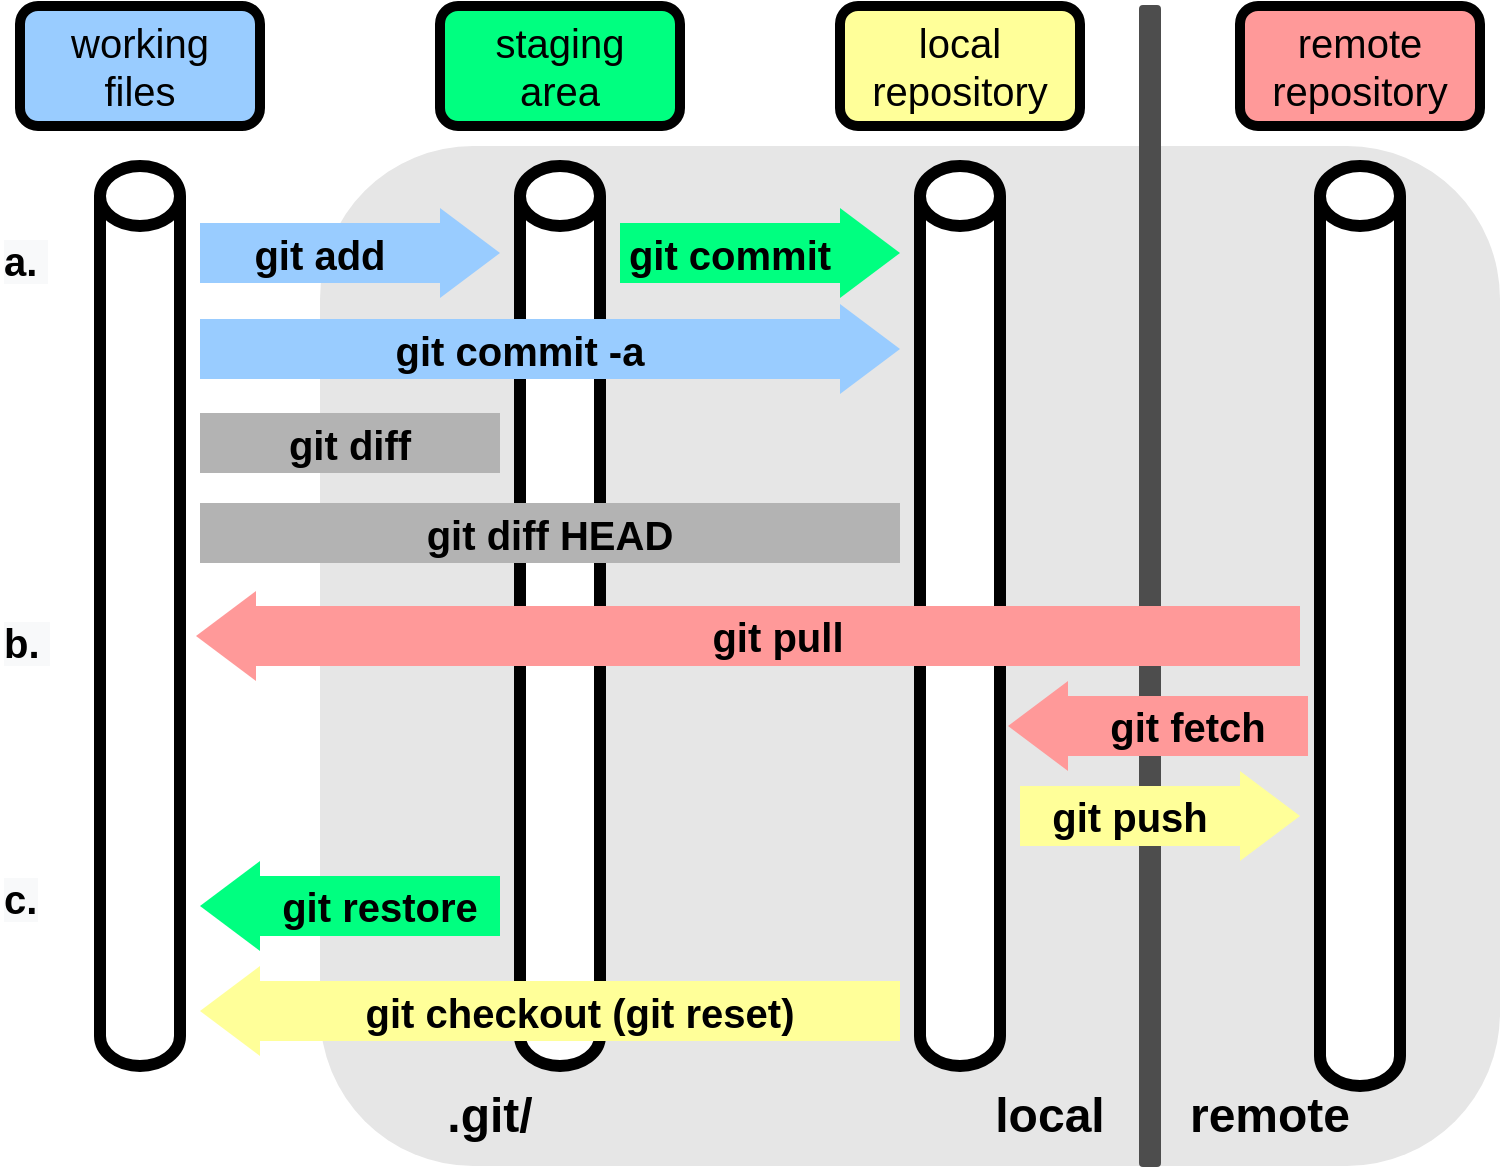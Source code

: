 <mxfile version="13.9.9" type="device"><diagram id="C5RBs43oDa-KdzZeNtuy" name="Page-1"><mxGraphModel dx="1186" dy="2228" grid="1" gridSize="10" guides="1" tooltips="1" connect="1" arrows="1" fold="1" page="1" pageScale="1" pageWidth="1200" pageHeight="1600" math="0" shadow="0"><root><mxCell id="WIyWlLk6GJQsqaUBKTNV-0"/><mxCell id="WIyWlLk6GJQsqaUBKTNV-1" parent="WIyWlLk6GJQsqaUBKTNV-0"/><mxCell id="c2VlChyeRppm7i1hDqei-0" value="" style="rounded=1;whiteSpace=wrap;html=1;strokeColor=none;fillColor=#E6E6E6;" parent="WIyWlLk6GJQsqaUBKTNV-1" vertex="1"><mxGeometry x="320" y="70" width="590" height="510" as="geometry"/></mxCell><mxCell id="OGnfmqryNpcsbKa52VGe-9" value="" style="rounded=1;whiteSpace=wrap;html=1;fillColor=#4D4D4D;strokeColor=#4D4D4D;" parent="WIyWlLk6GJQsqaUBKTNV-1" vertex="1"><mxGeometry x="730" width="10" height="580" as="geometry"/></mxCell><mxCell id="c2VlChyeRppm7i1hDqei-1" value="&lt;b&gt;&lt;font style=&quot;font-size: 24px&quot;&gt;.git/&lt;/font&gt;&lt;/b&gt;" style="rounded=1;whiteSpace=wrap;html=1;strokeWidth=5;strokeColor=none;fillColor=none;" parent="WIyWlLk6GJQsqaUBKTNV-1" vertex="1"><mxGeometry x="370" y="535" width="70" height="40" as="geometry"/></mxCell><mxCell id="c2VlChyeRppm7i1hDqei-2" value="" style="group" parent="WIyWlLk6GJQsqaUBKTNV-1" vertex="1" connectable="0"><mxGeometry x="440" y="55" width="140" height="45" as="geometry"/></mxCell><mxCell id="c2VlChyeRppm7i1hDqei-3" value="" style="group" parent="c2VlChyeRppm7i1hDqei-2" vertex="1" connectable="0"><mxGeometry x="60" y="46" width="110" height="45" as="geometry"/></mxCell><mxCell id="c2VlChyeRppm7i1hDqei-4" value="&lt;b style=&quot;font-family: &amp;#34;helvetica&amp;#34; ; font-size: 20px&quot;&gt;git commit&lt;/b&gt;" style="rounded=0;whiteSpace=wrap;html=1;fillColor=#00FF80;strokeColor=none;" parent="c2VlChyeRppm7i1hDqei-3" vertex="1"><mxGeometry x="-30" y="7.5" width="110" height="30" as="geometry"/></mxCell><mxCell id="c2VlChyeRppm7i1hDqei-5" value="" style="triangle;whiteSpace=wrap;html=1;fillColor=#00FF80;strokeColor=none;" parent="c2VlChyeRppm7i1hDqei-3" vertex="1"><mxGeometry x="80" width="30" height="45" as="geometry"/></mxCell><mxCell id="c2VlChyeRppm7i1hDqei-6" value="&lt;span style=&quot;font-size: 20px&quot;&gt;staging&lt;br&gt;area&lt;/span&gt;" style="rounded=1;whiteSpace=wrap;html=1;strokeWidth=5;fillColor=#00FF80;" parent="WIyWlLk6GJQsqaUBKTNV-1" vertex="1"><mxGeometry x="380" width="120" height="60" as="geometry"/></mxCell><mxCell id="c2VlChyeRppm7i1hDqei-7" value="&lt;span style=&quot;font-size: 20px&quot;&gt;local repository&lt;/span&gt;" style="rounded=1;whiteSpace=wrap;html=1;strokeWidth=5;fillColor=#FFFF99;" parent="WIyWlLk6GJQsqaUBKTNV-1" vertex="1"><mxGeometry x="580" width="120" height="60" as="geometry"/></mxCell><mxCell id="c2VlChyeRppm7i1hDqei-8" value="&lt;span style=&quot;font-size: 20px&quot;&gt;remote repository&lt;/span&gt;" style="rounded=1;whiteSpace=wrap;html=1;strokeWidth=5;fillColor=#FF9999;" parent="WIyWlLk6GJQsqaUBKTNV-1" vertex="1"><mxGeometry x="780" width="120" height="60" as="geometry"/></mxCell><mxCell id="c2VlChyeRppm7i1hDqei-9" value="" style="shape=cylinder3;whiteSpace=wrap;html=1;boundedLbl=1;backgroundOutline=1;size=15;rounded=0;strokeWidth=6;" parent="WIyWlLk6GJQsqaUBKTNV-1" vertex="1"><mxGeometry x="820" y="80" width="40" height="460" as="geometry"/></mxCell><mxCell id="c2VlChyeRppm7i1hDqei-10" value="" style="shape=cylinder3;whiteSpace=wrap;html=1;boundedLbl=1;backgroundOutline=1;size=15;rounded=0;strokeWidth=6;" parent="WIyWlLk6GJQsqaUBKTNV-1" vertex="1"><mxGeometry x="620" y="80" width="40" height="450" as="geometry"/></mxCell><mxCell id="c2VlChyeRppm7i1hDqei-11" value="" style="shape=cylinder3;whiteSpace=wrap;html=1;boundedLbl=1;backgroundOutline=1;size=15;rounded=0;strokeWidth=6;" parent="WIyWlLk6GJQsqaUBKTNV-1" vertex="1"><mxGeometry x="420" y="80" width="40" height="450" as="geometry"/></mxCell><mxCell id="c2VlChyeRppm7i1hDqei-12" value="" style="group" parent="WIyWlLk6GJQsqaUBKTNV-1" vertex="1" connectable="0"><mxGeometry x="300" y="101" width="110" height="45" as="geometry"/></mxCell><mxCell id="c2VlChyeRppm7i1hDqei-13" value="&lt;b style=&quot;font-family: &amp;#34;helvetica&amp;#34; ; font-size: 20px&quot;&gt;git add&lt;/b&gt;" style="rounded=0;whiteSpace=wrap;html=1;fillColor=#99CCFF;strokeColor=none;" parent="c2VlChyeRppm7i1hDqei-12" vertex="1"><mxGeometry x="-40" y="7.5" width="120" height="30" as="geometry"/></mxCell><mxCell id="c2VlChyeRppm7i1hDqei-14" value="" style="triangle;whiteSpace=wrap;html=1;fillColor=#99CCFF;strokeColor=none;" parent="c2VlChyeRppm7i1hDqei-12" vertex="1"><mxGeometry x="80" width="30" height="45" as="geometry"/></mxCell><mxCell id="c2VlChyeRppm7i1hDqei-15" value="" style="group" parent="WIyWlLk6GJQsqaUBKTNV-1" vertex="1" connectable="0"><mxGeometry x="500" y="151" width="110" height="45" as="geometry"/></mxCell><mxCell id="c2VlChyeRppm7i1hDqei-16" value="" style="group" parent="c2VlChyeRppm7i1hDqei-15" vertex="1" connectable="0"><mxGeometry x="-240" width="350" height="45" as="geometry"/></mxCell><mxCell id="c2VlChyeRppm7i1hDqei-18" value="&lt;b style=&quot;font-family: &amp;#34;helvetica&amp;#34; ; font-size: 20px&quot;&gt;git commit -a&lt;/b&gt;" style="rounded=0;whiteSpace=wrap;html=1;fillColor=#99CCFF;strokeColor=none;" parent="c2VlChyeRppm7i1hDqei-16" vertex="1"><mxGeometry y="5.5" width="320" height="30" as="geometry"/></mxCell><mxCell id="c2VlChyeRppm7i1hDqei-19" value="&lt;span style=&quot;color: rgba(0 , 0 , 0 , 0) ; font-family: monospace ; font-size: 0px&quot;&gt;%3CmxGraphModel%3E%3Croot%3E%3CmxCell%20id%3D%220%22%2F%3E%3CmxCell%20id%3D%221%22%20parent%3D%220%22%2F%3E%3CmxCell%20id%3D%222%22%20value%3D%22%22%20style%3D%22group%22%20vertex%3D%221%22%20connectable%3D%220%22%20parent%3D%221%22%3E%3CmxGeometry%20x%3D%22500%22%20y%3D%22170%22%20width%3D%22110%22%20height%3D%2245%22%20as%3D%22geometry%22%2F%3E%3C%2FmxCell%3E%3CmxCell%20id%3D%223%22%20value%3D%22%22%20style%3D%22rounded%3D0%3BwhiteSpace%3Dwrap%3Bhtml%3D1%3BfillColor%3D%23dae8fc%3BstrokeColor%3Dnone%3B%22%20vertex%3D%221%22%20parent%3D%222%22%3E%3CmxGeometry%20x%3D%22-240%22%20y%3D%227.5%22%20width%3D%22320%22%20height%3D%2230%22%20as%3D%22geometry%22%2F%3E%3C%2FmxCell%3E%3CmxCell%20id%3D%224%22%20value%3D%22%22%20style%3D%22triangle%3BwhiteSpace%3Dwrap%3Bhtml%3D1%3BfillColor%3D%23dae8fc%3BstrokeColor%3Dnone%3B%22%20vertex%3D%221%22%20parent%3D%222%22%3E%3CmxGeometry%20x%3D%2280%22%20width%3D%2230%22%20height%3D%2245%22%20as%3D%22geometry%22%2F%3E%3C%2FmxCell%3E%3C%2Froot%3E%3C%2FmxGraphModel%3E&lt;/span&gt;" style="triangle;whiteSpace=wrap;html=1;fillColor=#99CCFF;strokeColor=none;" parent="c2VlChyeRppm7i1hDqei-16" vertex="1"><mxGeometry x="320" y="-2" width="30" height="45" as="geometry"/></mxCell><mxCell id="c2VlChyeRppm7i1hDqei-20" value="&lt;b style=&quot;font-family: &amp;#34;helvetica&amp;#34; ; font-size: 20px&quot;&gt;git diff&lt;/b&gt;" style="rounded=0;whiteSpace=wrap;html=1;fillColor=#B3B3B3;strokeColor=none;" parent="WIyWlLk6GJQsqaUBKTNV-1" vertex="1"><mxGeometry x="260" y="203.5" width="150" height="30" as="geometry"/></mxCell><mxCell id="c2VlChyeRppm7i1hDqei-21" value="" style="shape=cylinder3;whiteSpace=wrap;html=1;boundedLbl=1;backgroundOutline=1;size=15;rounded=0;strokeWidth=6;" parent="WIyWlLk6GJQsqaUBKTNV-1" vertex="1"><mxGeometry x="210" y="80" width="40" height="450" as="geometry"/></mxCell><mxCell id="c2VlChyeRppm7i1hDqei-22" value="&lt;font style=&quot;font-size: 20px&quot;&gt;working &lt;br&gt;files&lt;/font&gt;" style="rounded=1;whiteSpace=wrap;html=1;strokeWidth=5;fillColor=#99CCFF;" parent="WIyWlLk6GJQsqaUBKTNV-1" vertex="1"><mxGeometry x="170" width="120" height="60" as="geometry"/></mxCell><mxCell id="c2VlChyeRppm7i1hDqei-24" value="&lt;b style=&quot;font-family: &amp;#34;helvetica&amp;#34; ; font-size: 20px&quot;&gt;git diff HEAD&lt;/b&gt;" style="rounded=0;whiteSpace=wrap;html=1;fillColor=#B3B3B3;strokeColor=none;" parent="WIyWlLk6GJQsqaUBKTNV-1" vertex="1"><mxGeometry x="260" y="248.5" width="350" height="30" as="geometry"/></mxCell><mxCell id="c2VlChyeRppm7i1hDqei-26" style="edgeStyle=orthogonalEdgeStyle;rounded=0;orthogonalLoop=1;jettySize=auto;html=1;exitX=0.5;exitY=1;exitDx=0;exitDy=0;exitPerimeter=0;strokeColor=#D5E8D4;strokeWidth=2;" parent="WIyWlLk6GJQsqaUBKTNV-1" source="c2VlChyeRppm7i1hDqei-21" target="c2VlChyeRppm7i1hDqei-21" edge="1"><mxGeometry relative="1" as="geometry"/></mxCell><mxCell id="EB-zF-l_XZ56bX5jG0nV-0" value="&lt;b style=&quot;color: rgb(0 , 0 , 0) ; font-style: normal ; letter-spacing: normal ; text-align: center ; text-indent: 0px ; text-transform: none ; word-spacing: 0px ; background-color: rgb(248 , 249 , 250) ; font-family: &amp;#34;helvetica&amp;#34; ; font-size: 20px&quot;&gt;a.&amp;nbsp;&lt;br&gt;&lt;/b&gt;" style="text;whiteSpace=wrap;html=1;" parent="WIyWlLk6GJQsqaUBKTNV-1" vertex="1"><mxGeometry x="160" y="108.5" width="20" height="30" as="geometry"/></mxCell><mxCell id="EB-zF-l_XZ56bX5jG0nV-2" value="&lt;b style=&quot;color: rgb(0 , 0 , 0) ; font-style: normal ; letter-spacing: normal ; text-align: center ; text-indent: 0px ; text-transform: none ; word-spacing: 0px ; background-color: rgb(248 , 249 , 250) ; font-family: &amp;#34;helvetica&amp;#34; ; font-size: 20px&quot;&gt;b.&amp;nbsp;&lt;br&gt;&lt;/b&gt;" style="text;whiteSpace=wrap;html=1;" parent="WIyWlLk6GJQsqaUBKTNV-1" vertex="1"><mxGeometry x="160" y="300" width="20" height="30" as="geometry"/></mxCell><mxCell id="EB-zF-l_XZ56bX5jG0nV-3" value="&lt;b style=&quot;color: rgb(0 , 0 , 0) ; font-style: normal ; letter-spacing: normal ; text-align: center ; text-indent: 0px ; text-transform: none ; word-spacing: 0px ; background-color: rgb(248 , 249 , 250) ; font-family: &amp;#34;helvetica&amp;#34; ; font-size: 20px&quot;&gt;c.&lt;br&gt;&lt;/b&gt;" style="text;whiteSpace=wrap;html=1;" parent="WIyWlLk6GJQsqaUBKTNV-1" vertex="1"><mxGeometry x="160" y="427.5" width="20" height="30" as="geometry"/></mxCell><mxCell id="OGnfmqryNpcsbKa52VGe-0" value="&lt;b style=&quot;font-family: &amp;#34;helvetica&amp;#34; ; font-size: 20px&quot;&gt;git pull&lt;/b&gt;" style="rounded=0;whiteSpace=wrap;html=1;fillColor=#FF9999;strokeColor=none;" parent="WIyWlLk6GJQsqaUBKTNV-1" vertex="1"><mxGeometry x="288" y="300" width="522" height="30" as="geometry"/></mxCell><mxCell id="OGnfmqryNpcsbKa52VGe-1" value="&lt;span style=&quot;color: rgba(0 , 0 , 0 , 0) ; font-family: monospace ; font-size: 0px&quot;&gt;%3CmxGraphModel%3E%3Croot%3E%3CmxCell%20id%3D%220%22%2F%3E%3CmxCell%20id%3D%221%22%20parent%3D%220%22%2F%3E%3CmxCell%20id%3D%222%22%20value%3D%22%22%20style%3D%22group%22%20vertex%3D%221%22%20connectable%3D%220%22%20parent%3D%221%22%3E%3CmxGeometry%20x%3D%22500%22%20y%3D%22170%22%20width%3D%22110%22%20height%3D%2245%22%20as%3D%22geometry%22%2F%3E%3C%2FmxCell%3E%3CmxCell%20id%3D%223%22%20value%3D%22%22%20style%3D%22rounded%3D0%3BwhiteSpace%3Dwrap%3Bhtml%3D1%3BfillColor%3D%23dae8fc%3BstrokeColor%3Dnone%3B%22%20vertex%3D%221%22%20parent%3D%222%22%3E%3CmxGeometry%20x%3D%22-240%22%20y%3D%227.5%22%20width%3D%22320%22%20height%3D%2230%22%20as%3D%22geometry%22%2F%3E%3C%2FmxCell%3E%3CmxCell%20id%3D%224%22%20value%3D%22%22%20style%3D%22triangle%3BwhiteSpace%3Dwrap%3Bhtml%3D1%3BfillColor%3D%23dae8fc%3BstrokeColor%3Dnone%3B%22%20vertex%3D%221%22%20parent%3D%222%22%3E%3CmxGeometry%20x%3D%2280%22%20width%3D%2230%22%20height%3D%2245%22%20as%3D%22geometry%22%2F%3E%3C%2FmxCell%3E%3C%2Froot%3E%3C%2FmxGraphModel%3E&lt;/span&gt;" style="triangle;whiteSpace=wrap;html=1;fillColor=#FF9999;direction=west;strokeColor=none;" parent="WIyWlLk6GJQsqaUBKTNV-1" vertex="1"><mxGeometry x="258" y="292.5" width="30" height="45" as="geometry"/></mxCell><mxCell id="OGnfmqryNpcsbKa52VGe-2" value="&lt;b style=&quot;font-family: &amp;#34;helvetica&amp;#34; ; font-size: 20px&quot;&gt;git fetch&lt;/b&gt;" style="rounded=0;whiteSpace=wrap;html=1;fillColor=#FF9999;strokeColor=none;" parent="WIyWlLk6GJQsqaUBKTNV-1" vertex="1"><mxGeometry x="694" y="345" width="120" height="30" as="geometry"/></mxCell><mxCell id="OGnfmqryNpcsbKa52VGe-3" value="&lt;span style=&quot;color: rgba(0 , 0 , 0 , 0) ; font-family: monospace ; font-size: 0px&quot;&gt;%3CmxGraphModel%3E%3Croot%3E%3CmxCell%20id%3D%220%22%2F%3E%3CmxCell%20id%3D%221%22%20parent%3D%220%22%2F%3E%3CmxCell%20id%3D%222%22%20value%3D%22%22%20style%3D%22group%22%20vertex%3D%221%22%20connectable%3D%220%22%20parent%3D%221%22%3E%3CmxGeometry%20x%3D%22500%22%20y%3D%22170%22%20width%3D%22110%22%20height%3D%2245%22%20as%3D%22geometry%22%2F%3E%3C%2FmxCell%3E%3CmxCell%20id%3D%223%22%20value%3D%22%22%20style%3D%22rounded%3D0%3BwhiteSpace%3Dwrap%3Bhtml%3D1%3BfillColor%3D%23dae8fc%3BstrokeColor%3Dnone%3B%22%20vertex%3D%221%22%20parent%3D%222%22%3E%3CmxGeometry%20x%3D%22-240%22%20y%3D%227.5%22%20width%3D%22320%22%20height%3D%2230%22%20as%3D%22geometry%22%2F%3E%3C%2FmxCell%3E%3CmxCell%20id%3D%224%22%20value%3D%22%22%20style%3D%22triangle%3BwhiteSpace%3Dwrap%3Bhtml%3D1%3BfillColor%3D%23dae8fc%3BstrokeColor%3Dnone%3B%22%20vertex%3D%221%22%20parent%3D%222%22%3E%3CmxGeometry%20x%3D%2280%22%20width%3D%2230%22%20height%3D%2245%22%20as%3D%22geometry%22%2F%3E%3C%2FmxCell%3E%3C%2Froot%3E%3C%2FmxGraphModel%3E&lt;/span&gt;" style="triangle;whiteSpace=wrap;html=1;fillColor=#FF9999;direction=west;strokeColor=none;" parent="WIyWlLk6GJQsqaUBKTNV-1" vertex="1"><mxGeometry x="664" y="337.5" width="30" height="45" as="geometry"/></mxCell><mxCell id="OGnfmqryNpcsbKa52VGe-4" value="&lt;b style=&quot;font-family: &amp;#34;helvetica&amp;#34; ; font-size: 20px&quot;&gt;git push&lt;/b&gt;" style="rounded=0;whiteSpace=wrap;html=1;fillColor=#FFFF99;strokeColor=none;" parent="WIyWlLk6GJQsqaUBKTNV-1" vertex="1"><mxGeometry x="670" y="390" width="110" height="30" as="geometry"/></mxCell><mxCell id="OGnfmqryNpcsbKa52VGe-5" value="" style="triangle;whiteSpace=wrap;html=1;fillColor=#FFFF99;strokeColor=none;" parent="WIyWlLk6GJQsqaUBKTNV-1" vertex="1"><mxGeometry x="780" y="382.5" width="30" height="45" as="geometry"/></mxCell><mxCell id="OGnfmqryNpcsbKa52VGe-10" value="&lt;b style=&quot;font-family: &amp;#34;helvetica&amp;#34; ; font-size: 20px&quot;&gt;git restore&lt;/b&gt;" style="rounded=0;whiteSpace=wrap;html=1;fillColor=#00FF80;strokeColor=none;" parent="WIyWlLk6GJQsqaUBKTNV-1" vertex="1"><mxGeometry x="290" y="435" width="120" height="30" as="geometry"/></mxCell><mxCell id="OGnfmqryNpcsbKa52VGe-11" value="&lt;span style=&quot;color: rgba(0 , 0 , 0 , 0) ; font-family: monospace ; font-size: 0px&quot;&gt;%3CmxGraphModel%3E%3Croot%3E%3CmxCell%20id%3D%220%22%2F%3E%3CmxCell%20id%3D%221%22%20parent%3D%220%22%2F%3E%3CmxCell%20id%3D%222%22%20value%3D%22%22%20style%3D%22group%22%20vertex%3D%221%22%20connectable%3D%220%22%20parent%3D%221%22%3E%3CmxGeometry%20x%3D%22500%22%20y%3D%22170%22%20width%3D%22110%22%20height%3D%2245%22%20as%3D%22geometry%22%2F%3E%3C%2FmxCell%3E%3CmxCell%20id%3D%223%22%20value%3D%22%22%20style%3D%22rounded%3D0%3BwhiteSpace%3Dwrap%3Bhtml%3D1%3BfillColor%3D%23dae8fc%3BstrokeColor%3Dnone%3B%22%20vertex%3D%221%22%20parent%3D%222%22%3E%3CmxGeometry%20x%3D%22-240%22%20y%3D%227.5%22%20width%3D%22320%22%20height%3D%2230%22%20as%3D%22geometry%22%2F%3E%3C%2FmxCell%3E%3CmxCell%20id%3D%224%22%20value%3D%22%22%20style%3D%22triangle%3BwhiteSpace%3Dwrap%3Bhtml%3D1%3BfillColor%3D%23dae8fc%3BstrokeColor%3Dnone%3B%22%20vertex%3D%221%22%20parent%3D%222%22%3E%3CmxGeometry%20x%3D%2280%22%20width%3D%2230%22%20height%3D%2245%22%20as%3D%22geometry%22%2F%3E%3C%2FmxCell%3E%3C%2Froot%3E%3C%2FmxGraphModel%3E&lt;/span&gt;" style="triangle;whiteSpace=wrap;html=1;fillColor=#00FF80;direction=west;strokeColor=none;" parent="WIyWlLk6GJQsqaUBKTNV-1" vertex="1"><mxGeometry x="260" y="427.5" width="30" height="45" as="geometry"/></mxCell><mxCell id="OGnfmqryNpcsbKa52VGe-17" value="&lt;b style=&quot;font-family: &amp;#34;helvetica&amp;#34; ; font-size: 20px&quot;&gt;git checkout (git reset)&lt;/b&gt;" style="rounded=0;whiteSpace=wrap;html=1;fillColor=#FFFF99;strokeColor=none;" parent="WIyWlLk6GJQsqaUBKTNV-1" vertex="1"><mxGeometry x="290" y="487.5" width="320" height="30" as="geometry"/></mxCell><mxCell id="OGnfmqryNpcsbKa52VGe-18" value="&lt;span style=&quot;color: rgba(0 , 0 , 0 , 0) ; font-family: monospace ; font-size: 0px&quot;&gt;%3CmxGraphModel%3E%3Croot%3E%3CmxCell%20id%3D%220%22%2F%3E%3CmxCell%20id%3D%221%22%20parent%3D%220%22%2F%3E%3CmxCell%20id%3D%222%22%20value%3D%22%22%20style%3D%22group%22%20vertex%3D%221%22%20connectable%3D%220%22%20parent%3D%221%22%3E%3CmxGeometry%20x%3D%22500%22%20y%3D%22170%22%20width%3D%22110%22%20height%3D%2245%22%20as%3D%22geometry%22%2F%3E%3C%2FmxCell%3E%3CmxCell%20id%3D%223%22%20value%3D%22%22%20style%3D%22rounded%3D0%3BwhiteSpace%3Dwrap%3Bhtml%3D1%3BfillColor%3D%23dae8fc%3BstrokeColor%3Dnone%3B%22%20vertex%3D%221%22%20parent%3D%222%22%3E%3CmxGeometry%20x%3D%22-240%22%20y%3D%227.5%22%20width%3D%22320%22%20height%3D%2230%22%20as%3D%22geometry%22%2F%3E%3C%2FmxCell%3E%3CmxCell%20id%3D%224%22%20value%3D%22%22%20style%3D%22triangle%3BwhiteSpace%3Dwrap%3Bhtml%3D1%3BfillColor%3D%23dae8fc%3BstrokeColor%3Dnone%3B%22%20vertex%3D%221%22%20parent%3D%222%22%3E%3CmxGeometry%20x%3D%2280%22%20width%3D%2230%22%20height%3D%2245%22%20as%3D%22geometry%22%2F%3E%3C%2FmxCell%3E%3C%2Froot%3E%3C%2FmxGraphModel%3E&lt;/span&gt;" style="triangle;whiteSpace=wrap;html=1;fillColor=#FFFF99;direction=west;strokeColor=none;" parent="WIyWlLk6GJQsqaUBKTNV-1" vertex="1"><mxGeometry x="260" y="480" width="30" height="45" as="geometry"/></mxCell><mxCell id="OGnfmqryNpcsbKa52VGe-19" value="&lt;b&gt;&lt;font style=&quot;font-size: 24px&quot;&gt;local&lt;/font&gt;&lt;/b&gt;" style="rounded=1;whiteSpace=wrap;html=1;strokeWidth=5;strokeColor=none;fillColor=none;" parent="WIyWlLk6GJQsqaUBKTNV-1" vertex="1"><mxGeometry x="650" y="535" width="70" height="40" as="geometry"/></mxCell><mxCell id="OGnfmqryNpcsbKa52VGe-20" value="&lt;b&gt;&lt;font style=&quot;font-size: 24px&quot;&gt;remote&lt;/font&gt;&lt;/b&gt;" style="rounded=1;whiteSpace=wrap;html=1;strokeWidth=5;strokeColor=none;fillColor=none;" parent="WIyWlLk6GJQsqaUBKTNV-1" vertex="1"><mxGeometry x="760" y="530" width="70" height="50" as="geometry"/></mxCell></root></mxGraphModel></diagram></mxfile>